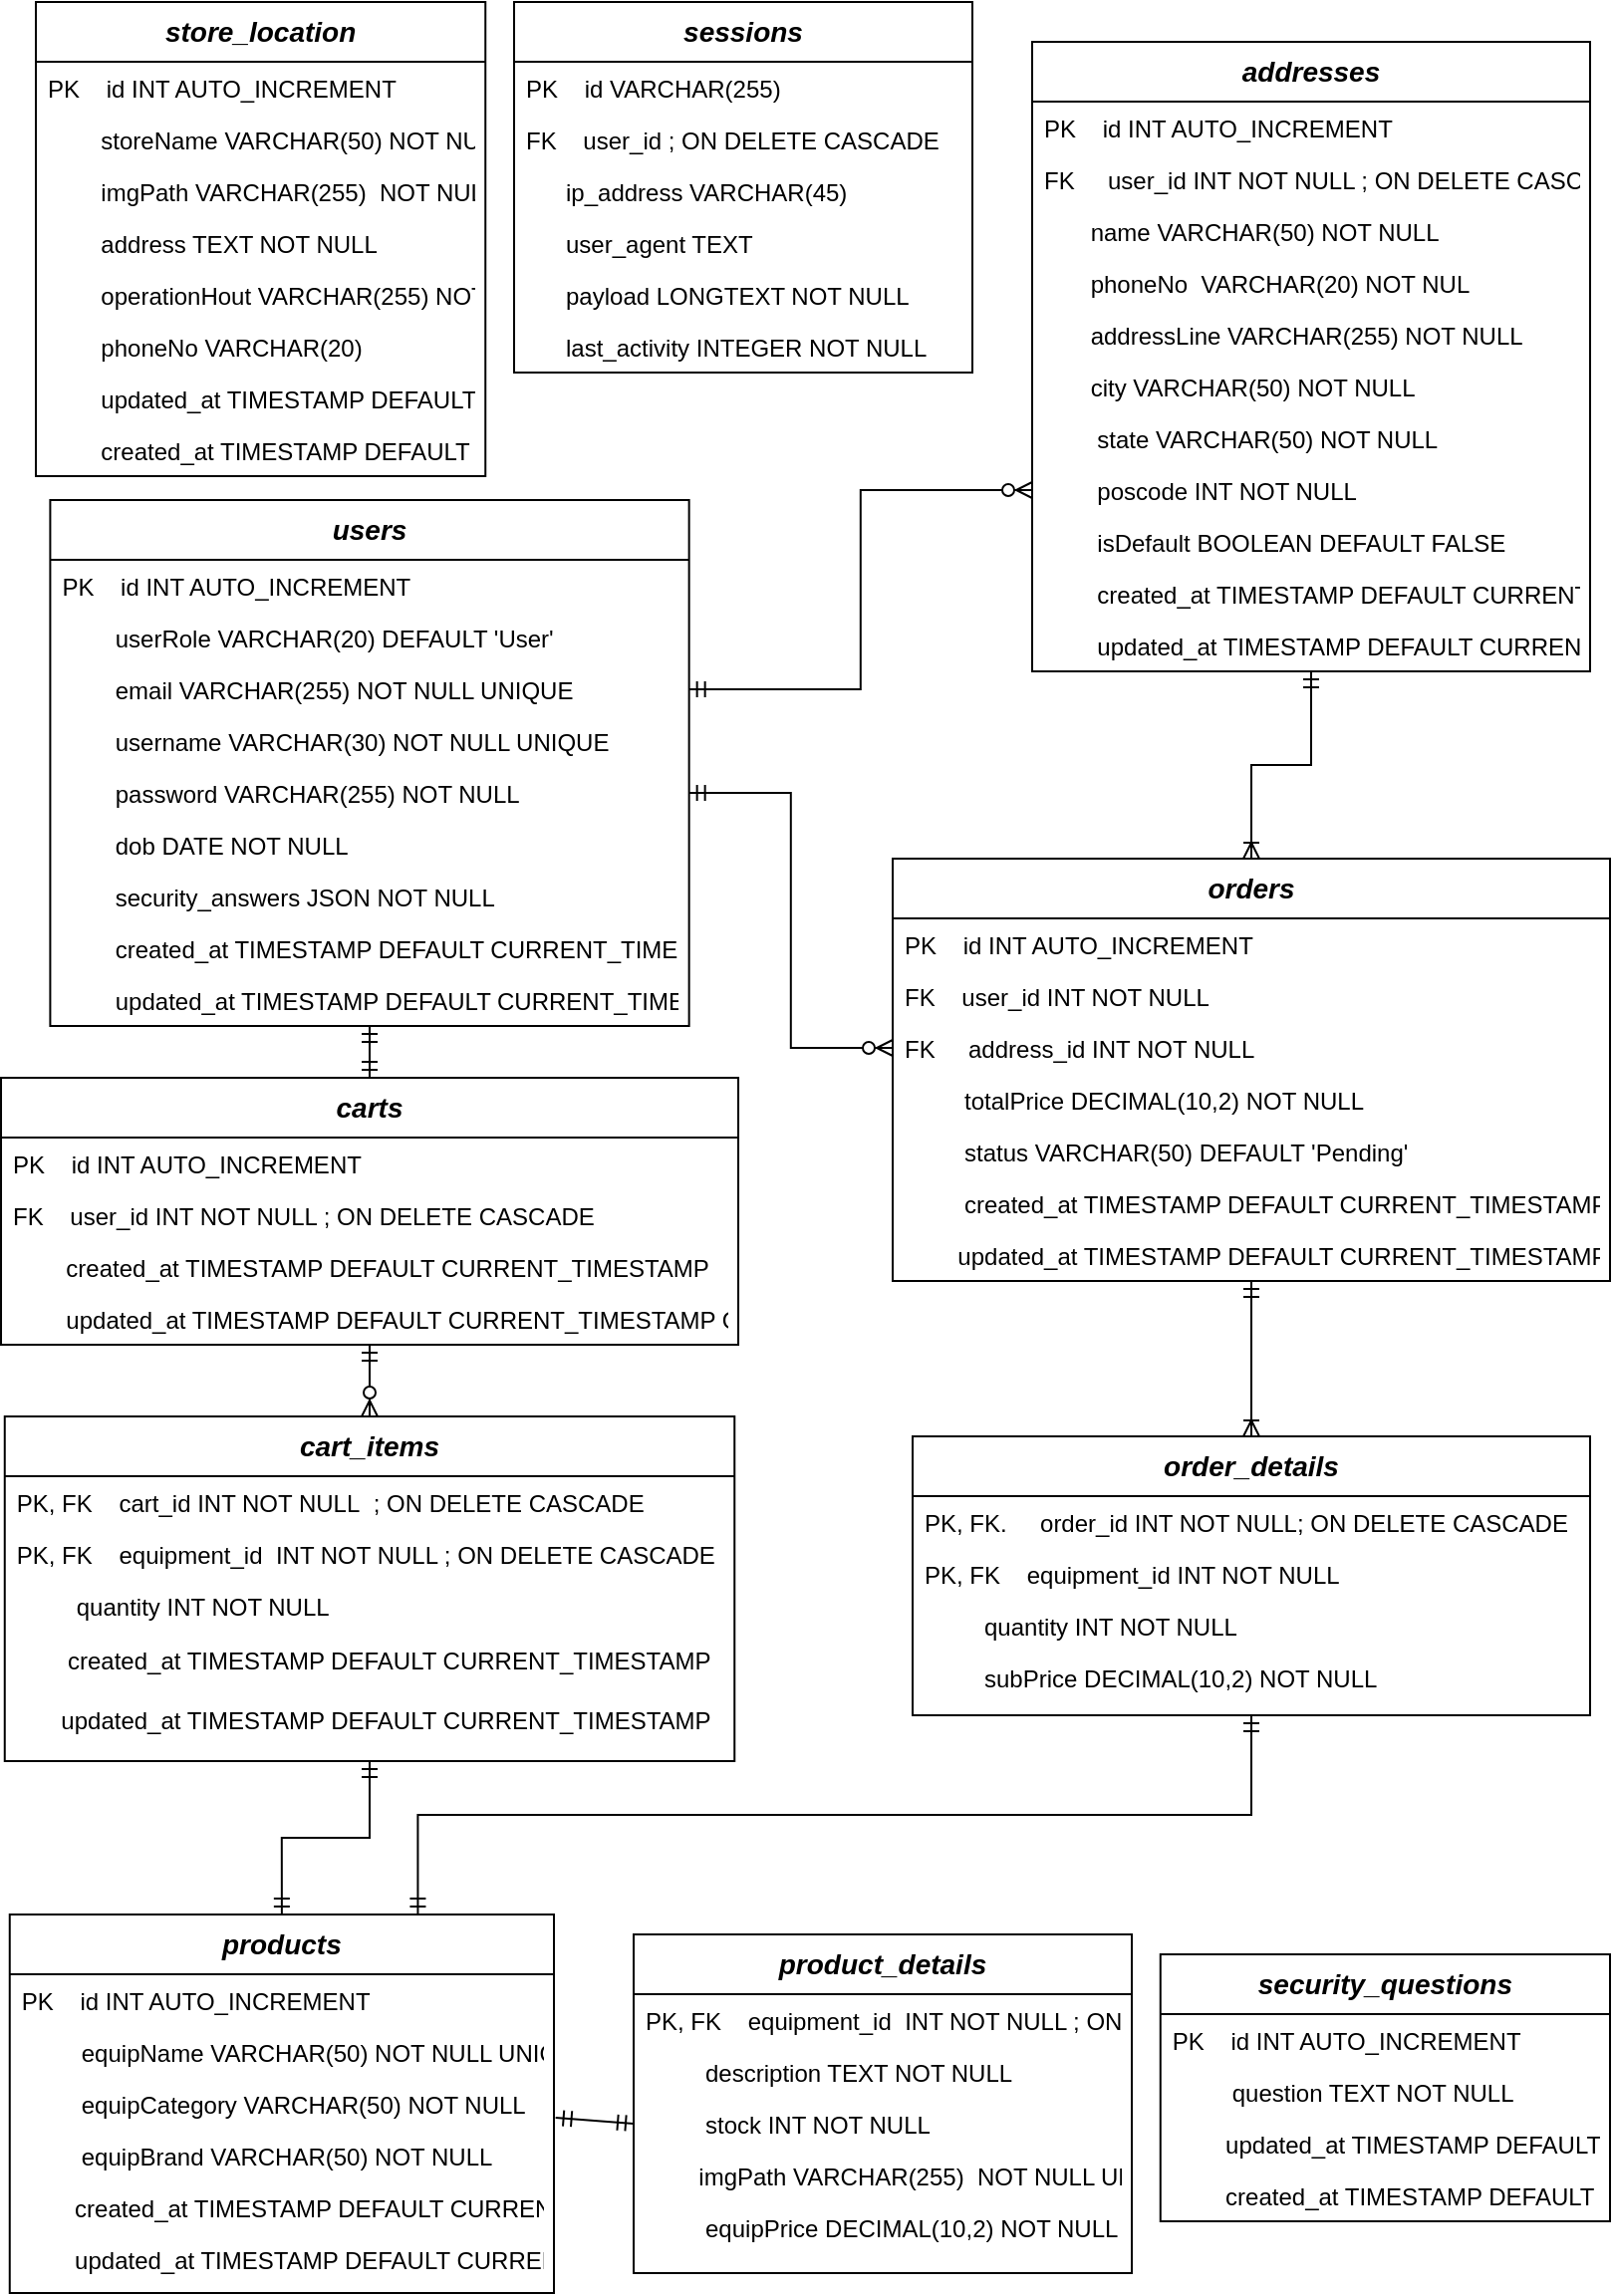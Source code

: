 <mxfile version="26.1.1">
  <diagram id="C5RBs43oDa-KdzZeNtuy" name="Page-1">
    <mxGraphModel dx="2500" dy="1346" grid="1" gridSize="10" guides="1" tooltips="1" connect="1" arrows="1" fold="1" page="1" pageScale="1" pageWidth="827" pageHeight="1169" math="0" shadow="0">
      <root>
        <mxCell id="WIyWlLk6GJQsqaUBKTNV-0" />
        <mxCell id="WIyWlLk6GJQsqaUBKTNV-1" parent="WIyWlLk6GJQsqaUBKTNV-0" />
        <mxCell id="zkfFHV4jXpPFQw0GAbJ--0" value="users" style="swimlane;fontStyle=3;align=center;verticalAlign=top;childLayout=stackLayout;horizontal=1;startSize=30;horizontalStack=0;resizeParent=1;resizeLast=0;collapsible=1;marginBottom=0;rounded=0;shadow=0;strokeWidth=1;fontSize=14;" parent="WIyWlLk6GJQsqaUBKTNV-1" vertex="1">
          <mxGeometry x="37.2" y="260" width="320.62" height="264" as="geometry">
            <mxRectangle x="280" y="70" width="160" height="26" as="alternateBounds" />
          </mxGeometry>
        </mxCell>
        <mxCell id="zkfFHV4jXpPFQw0GAbJ--1" value="PK    id INT AUTO_INCREMENT                                    " style="text;align=left;verticalAlign=top;spacingLeft=4;spacingRight=4;overflow=hidden;rotatable=0;points=[[0,0.5],[1,0.5]];portConstraint=eastwest;fontStyle=0" parent="zkfFHV4jXpPFQw0GAbJ--0" vertex="1">
          <mxGeometry y="30" width="320.62" height="26" as="geometry" />
        </mxCell>
        <mxCell id="zkfFHV4jXpPFQw0GAbJ--2" value="        userRole VARCHAR(20) DEFAULT &#39;User&#39;" style="text;align=left;verticalAlign=top;spacingLeft=4;spacingRight=4;overflow=hidden;rotatable=0;points=[[0,0.5],[1,0.5]];portConstraint=eastwest;rounded=0;shadow=0;html=0;" parent="zkfFHV4jXpPFQw0GAbJ--0" vertex="1">
          <mxGeometry y="56" width="320.62" height="26" as="geometry" />
        </mxCell>
        <mxCell id="zkfFHV4jXpPFQw0GAbJ--3" value="        email VARCHAR(255) NOT NULL UNIQUE" style="text;align=left;verticalAlign=top;spacingLeft=4;spacingRight=4;overflow=hidden;rotatable=0;points=[[0,0.5],[1,0.5]];portConstraint=eastwest;rounded=0;shadow=0;html=0;" parent="zkfFHV4jXpPFQw0GAbJ--0" vertex="1">
          <mxGeometry y="82" width="320.62" height="26" as="geometry" />
        </mxCell>
        <mxCell id="vIlQbsWNrEaFlfX57uqv-2" value="        username VARCHAR(30) NOT NULL UNIQUE" style="text;align=left;verticalAlign=top;spacingLeft=4;spacingRight=4;overflow=hidden;rotatable=0;points=[[0,0.5],[1,0.5]];portConstraint=eastwest;rounded=0;shadow=0;html=0;" parent="zkfFHV4jXpPFQw0GAbJ--0" vertex="1">
          <mxGeometry y="108" width="320.62" height="26" as="geometry" />
        </mxCell>
        <mxCell id="vIlQbsWNrEaFlfX57uqv-3" value="        password VARCHAR(255) NOT NULL" style="text;align=left;verticalAlign=top;spacingLeft=4;spacingRight=4;overflow=hidden;rotatable=0;points=[[0,0.5],[1,0.5]];portConstraint=eastwest;rounded=0;shadow=0;html=0;" parent="zkfFHV4jXpPFQw0GAbJ--0" vertex="1">
          <mxGeometry y="134" width="320.62" height="26" as="geometry" />
        </mxCell>
        <mxCell id="2R_kfnDI0pju4CApZzjW-9" value="        dob DATE NOT NULL" style="text;align=left;verticalAlign=top;spacingLeft=4;spacingRight=4;overflow=hidden;rotatable=0;points=[[0,0.5],[1,0.5]];portConstraint=eastwest;rounded=0;shadow=0;html=0;" parent="zkfFHV4jXpPFQw0GAbJ--0" vertex="1">
          <mxGeometry y="160" width="320.62" height="26" as="geometry" />
        </mxCell>
        <mxCell id="vIlQbsWNrEaFlfX57uqv-18" value="        security_answers JSON NOT NULL" style="text;align=left;verticalAlign=top;spacingLeft=4;spacingRight=4;overflow=hidden;rotatable=0;points=[[0,0.5],[1,0.5]];portConstraint=eastwest;rounded=0;shadow=0;html=0;" parent="zkfFHV4jXpPFQw0GAbJ--0" vertex="1">
          <mxGeometry y="186" width="320.62" height="26" as="geometry" />
        </mxCell>
        <mxCell id="vIlQbsWNrEaFlfX57uqv-4" value="        created_at TIMESTAMP DEFAULT CURRENT_TIMESTAMP" style="text;align=left;verticalAlign=top;spacingLeft=4;spacingRight=4;overflow=hidden;rotatable=0;points=[[0,0.5],[1,0.5]];portConstraint=eastwest;rounded=0;shadow=0;html=0;" parent="zkfFHV4jXpPFQw0GAbJ--0" vertex="1">
          <mxGeometry y="212" width="320.62" height="26" as="geometry" />
        </mxCell>
        <mxCell id="2R_kfnDI0pju4CApZzjW-0" value="        updated_at TIMESTAMP DEFAULT CURRENT_TIMESTAMP ON UPDATE CURRENT_TIMESTAMP" style="text;align=left;verticalAlign=top;spacingLeft=4;spacingRight=4;overflow=hidden;rotatable=0;points=[[0,0.5],[1,0.5]];portConstraint=eastwest;rounded=0;shadow=0;html=0;" parent="zkfFHV4jXpPFQw0GAbJ--0" vertex="1">
          <mxGeometry y="238" width="320.62" height="26" as="geometry" />
        </mxCell>
        <mxCell id="vIlQbsWNrEaFlfX57uqv-35" value="security_questions" style="swimlane;fontStyle=3;align=center;verticalAlign=top;childLayout=stackLayout;horizontal=1;startSize=30;horizontalStack=0;resizeParent=1;resizeLast=0;collapsible=1;marginBottom=0;rounded=0;shadow=0;strokeWidth=1;fontSize=14;" parent="WIyWlLk6GJQsqaUBKTNV-1" vertex="1">
          <mxGeometry x="594.38" y="990" width="225.62" height="134" as="geometry">
            <mxRectangle x="280" y="70" width="160" height="26" as="alternateBounds" />
          </mxGeometry>
        </mxCell>
        <mxCell id="vIlQbsWNrEaFlfX57uqv-36" value="PK    id INT AUTO_INCREMENT                                    " style="text;align=left;verticalAlign=top;spacingLeft=4;spacingRight=4;overflow=hidden;rotatable=0;points=[[0,0.5],[1,0.5]];portConstraint=eastwest;fontStyle=0" parent="vIlQbsWNrEaFlfX57uqv-35" vertex="1">
          <mxGeometry y="30" width="225.62" height="26" as="geometry" />
        </mxCell>
        <mxCell id="vIlQbsWNrEaFlfX57uqv-37" value="         question TEXT NOT NULL" style="text;align=left;verticalAlign=top;spacingLeft=4;spacingRight=4;overflow=hidden;rotatable=0;points=[[0,0.5],[1,0.5]];portConstraint=eastwest;rounded=0;shadow=0;html=0;" parent="vIlQbsWNrEaFlfX57uqv-35" vertex="1">
          <mxGeometry y="56" width="225.62" height="26" as="geometry" />
        </mxCell>
        <mxCell id="aq8PG0ikmP-jJZkd9O1r-2" value="        updated_at TIMESTAMP DEFAULT CURRENT_TIMESTAMP ON UPDATE CURRENT_TIMESTAMP" style="text;align=left;verticalAlign=top;spacingLeft=4;spacingRight=4;overflow=hidden;rotatable=0;points=[[0,0.5],[1,0.5]];portConstraint=eastwest;rounded=0;shadow=0;html=0;" parent="vIlQbsWNrEaFlfX57uqv-35" vertex="1">
          <mxGeometry y="82" width="225.62" height="26" as="geometry" />
        </mxCell>
        <mxCell id="aq8PG0ikmP-jJZkd9O1r-3" value="        created_at TIMESTAMP DEFAULT CURRENT_TIMESTAMP" style="text;align=left;verticalAlign=top;spacingLeft=4;spacingRight=4;overflow=hidden;rotatable=0;points=[[0,0.5],[1,0.5]];portConstraint=eastwest;rounded=0;shadow=0;html=0;" parent="vIlQbsWNrEaFlfX57uqv-35" vertex="1">
          <mxGeometry y="108" width="225.62" height="26" as="geometry" />
        </mxCell>
        <mxCell id="vIlQbsWNrEaFlfX57uqv-45" value="addresses" style="swimlane;fontStyle=3;align=center;verticalAlign=top;childLayout=stackLayout;horizontal=1;startSize=30;horizontalStack=0;resizeParent=1;resizeLast=0;collapsible=1;marginBottom=0;rounded=0;shadow=0;strokeWidth=1;fontSize=14;" parent="WIyWlLk6GJQsqaUBKTNV-1" vertex="1">
          <mxGeometry x="530" y="30" width="280" height="316" as="geometry">
            <mxRectangle x="40" y="300" width="160" height="26" as="alternateBounds" />
          </mxGeometry>
        </mxCell>
        <mxCell id="vIlQbsWNrEaFlfX57uqv-46" value="PK    id INT AUTO_INCREMENT                                    " style="text;align=left;verticalAlign=top;spacingLeft=4;spacingRight=4;overflow=hidden;rotatable=0;points=[[0,0.5],[1,0.5]];portConstraint=eastwest;fontStyle=0" parent="vIlQbsWNrEaFlfX57uqv-45" vertex="1">
          <mxGeometry y="30" width="280" height="26" as="geometry" />
        </mxCell>
        <mxCell id="vIlQbsWNrEaFlfX57uqv-47" value="FK     user_id INT NOT NULL ; ON DELETE CASCADE" style="text;align=left;verticalAlign=top;spacingLeft=4;spacingRight=4;overflow=hidden;rotatable=0;points=[[0,0.5],[1,0.5]];portConstraint=eastwest;rounded=0;shadow=0;html=0;" parent="vIlQbsWNrEaFlfX57uqv-45" vertex="1">
          <mxGeometry y="56" width="280" height="26" as="geometry" />
        </mxCell>
        <mxCell id="2R_kfnDI0pju4CApZzjW-7" value="       name VARCHAR(50) NOT NULL" style="text;align=left;verticalAlign=top;spacingLeft=4;spacingRight=4;overflow=hidden;rotatable=0;points=[[0,0.5],[1,0.5]];portConstraint=eastwest;rounded=0;shadow=0;html=0;" parent="vIlQbsWNrEaFlfX57uqv-45" vertex="1">
          <mxGeometry y="82" width="280" height="26" as="geometry" />
        </mxCell>
        <mxCell id="2R_kfnDI0pju4CApZzjW-8" value="       phoneNo  VARCHAR(20) NOT NUL" style="text;align=left;verticalAlign=top;spacingLeft=4;spacingRight=4;overflow=hidden;rotatable=0;points=[[0,0.5],[1,0.5]];portConstraint=eastwest;rounded=0;shadow=0;html=0;" parent="vIlQbsWNrEaFlfX57uqv-45" vertex="1">
          <mxGeometry y="108" width="280" height="26" as="geometry" />
        </mxCell>
        <mxCell id="vIlQbsWNrEaFlfX57uqv-48" value="       addressLine VARCHAR(255) NOT NULL" style="text;align=left;verticalAlign=top;spacingLeft=4;spacingRight=4;overflow=hidden;rotatable=0;points=[[0,0.5],[1,0.5]];portConstraint=eastwest;rounded=0;shadow=0;html=0;" parent="vIlQbsWNrEaFlfX57uqv-45" vertex="1">
          <mxGeometry y="134" width="280" height="26" as="geometry" />
        </mxCell>
        <mxCell id="vIlQbsWNrEaFlfX57uqv-55" value="       city VARCHAR(50) NOT NULL" style="text;align=left;verticalAlign=top;spacingLeft=4;spacingRight=4;overflow=hidden;rotatable=0;points=[[0,0.5],[1,0.5]];portConstraint=eastwest;rounded=0;shadow=0;html=0;" parent="vIlQbsWNrEaFlfX57uqv-45" vertex="1">
          <mxGeometry y="160" width="280" height="26" as="geometry" />
        </mxCell>
        <mxCell id="vIlQbsWNrEaFlfX57uqv-56" value="        state VARCHAR(50) NOT NULL" style="text;align=left;verticalAlign=top;spacingLeft=4;spacingRight=4;overflow=hidden;rotatable=0;points=[[0,0.5],[1,0.5]];portConstraint=eastwest;rounded=0;shadow=0;html=0;" parent="vIlQbsWNrEaFlfX57uqv-45" vertex="1">
          <mxGeometry y="186" width="280" height="26" as="geometry" />
        </mxCell>
        <mxCell id="vIlQbsWNrEaFlfX57uqv-57" value="        poscode INT NOT NULL" style="text;align=left;verticalAlign=top;spacingLeft=4;spacingRight=4;overflow=hidden;rotatable=0;points=[[0,0.5],[1,0.5]];portConstraint=eastwest;rounded=0;shadow=0;html=0;" parent="vIlQbsWNrEaFlfX57uqv-45" vertex="1">
          <mxGeometry y="212" width="280" height="26" as="geometry" />
        </mxCell>
        <mxCell id="vIlQbsWNrEaFlfX57uqv-49" value="        isDefault BOOLEAN DEFAULT FALSE" style="text;align=left;verticalAlign=top;spacingLeft=4;spacingRight=4;overflow=hidden;rotatable=0;points=[[0,0.5],[1,0.5]];portConstraint=eastwest;rounded=0;shadow=0;html=0;" parent="vIlQbsWNrEaFlfX57uqv-45" vertex="1">
          <mxGeometry y="238" width="280" height="26" as="geometry" />
        </mxCell>
        <mxCell id="vIlQbsWNrEaFlfX57uqv-53" value="        created_at TIMESTAMP DEFAULT CURRENT_TIMESTAMP" style="text;align=left;verticalAlign=top;spacingLeft=4;spacingRight=4;overflow=hidden;rotatable=0;points=[[0,0.5],[1,0.5]];portConstraint=eastwest;rounded=0;shadow=0;html=0;" parent="vIlQbsWNrEaFlfX57uqv-45" vertex="1">
          <mxGeometry y="264" width="280" height="26" as="geometry" />
        </mxCell>
        <mxCell id="2R_kfnDI0pju4CApZzjW-6" value="        updated_at TIMESTAMP DEFAULT CURRENT_TIMESTAMP ON UPDATE CURRENT_TIMESTAMP" style="text;align=left;verticalAlign=top;spacingLeft=4;spacingRight=4;overflow=hidden;rotatable=0;points=[[0,0.5],[1,0.5]];portConstraint=eastwest;rounded=0;shadow=0;html=0;" parent="vIlQbsWNrEaFlfX57uqv-45" vertex="1">
          <mxGeometry y="290" width="280" height="26" as="geometry" />
        </mxCell>
        <mxCell id="vIlQbsWNrEaFlfX57uqv-60" value="products" style="swimlane;fontStyle=3;align=center;verticalAlign=top;childLayout=stackLayout;horizontal=1;startSize=30;horizontalStack=0;resizeParent=1;resizeLast=0;collapsible=1;marginBottom=0;rounded=0;shadow=0;strokeWidth=1;fontSize=14;movable=1;resizable=1;rotatable=1;deletable=1;editable=1;locked=0;connectable=1;" parent="WIyWlLk6GJQsqaUBKTNV-1" vertex="1">
          <mxGeometry x="16.88" y="970" width="273.12" height="190" as="geometry">
            <mxRectangle x="280" y="70" width="160" height="26" as="alternateBounds" />
          </mxGeometry>
        </mxCell>
        <mxCell id="vIlQbsWNrEaFlfX57uqv-61" value="PK    id INT AUTO_INCREMENT                                    " style="text;align=left;verticalAlign=top;spacingLeft=4;spacingRight=4;overflow=hidden;rotatable=0;points=[[0,0.5],[1,0.5]];portConstraint=eastwest;fontStyle=0" parent="vIlQbsWNrEaFlfX57uqv-60" vertex="1">
          <mxGeometry y="30" width="273.12" height="26" as="geometry" />
        </mxCell>
        <mxCell id="vIlQbsWNrEaFlfX57uqv-62" value="         equipName VARCHAR(50) NOT NULL UNIQUE" style="text;align=left;verticalAlign=top;spacingLeft=4;spacingRight=4;overflow=hidden;rotatable=0;points=[[0,0.5],[1,0.5]];portConstraint=eastwest;rounded=0;shadow=0;html=0;" parent="vIlQbsWNrEaFlfX57uqv-60" vertex="1">
          <mxGeometry y="56" width="273.12" height="26" as="geometry" />
        </mxCell>
        <mxCell id="vIlQbsWNrEaFlfX57uqv-63" value="         equipCategory VARCHAR(50) NOT NULL" style="text;align=left;verticalAlign=top;spacingLeft=4;spacingRight=4;overflow=hidden;rotatable=0;points=[[0,0.5],[1,0.5]];portConstraint=eastwest;rounded=0;shadow=0;html=0;" parent="vIlQbsWNrEaFlfX57uqv-60" vertex="1">
          <mxGeometry y="82" width="273.12" height="26" as="geometry" />
        </mxCell>
        <mxCell id="vIlQbsWNrEaFlfX57uqv-64" value="         equipBrand VARCHAR(50) NOT NULL" style="text;align=left;verticalAlign=top;spacingLeft=4;spacingRight=4;overflow=hidden;rotatable=0;points=[[0,0.5],[1,0.5]];portConstraint=eastwest;rounded=0;shadow=0;html=0;" parent="vIlQbsWNrEaFlfX57uqv-60" vertex="1">
          <mxGeometry y="108" width="273.12" height="26" as="geometry" />
        </mxCell>
        <mxCell id="vIlQbsWNrEaFlfX57uqv-67" value="        created_at TIMESTAMP DEFAULT CURRENT_TIMESTAMP" style="text;align=left;verticalAlign=top;spacingLeft=4;spacingRight=4;overflow=hidden;rotatable=0;points=[[0,0.5],[1,0.5]];portConstraint=eastwest;rounded=0;shadow=0;html=0;" parent="vIlQbsWNrEaFlfX57uqv-60" vertex="1">
          <mxGeometry y="134" width="273.12" height="26" as="geometry" />
        </mxCell>
        <mxCell id="2R_kfnDI0pju4CApZzjW-4" value="        updated_at TIMESTAMP DEFAULT CURRENT_TIMESTAMP ON UPDATE CURRENT_TIMESTAMP" style="text;align=left;verticalAlign=top;spacingLeft=4;spacingRight=4;overflow=hidden;rotatable=0;points=[[0,0.5],[1,0.5]];portConstraint=eastwest;rounded=0;shadow=0;html=0;" parent="vIlQbsWNrEaFlfX57uqv-60" vertex="1">
          <mxGeometry y="160" width="273.12" height="26" as="geometry" />
        </mxCell>
        <mxCell id="vIlQbsWNrEaFlfX57uqv-69" value="product_details" style="swimlane;fontStyle=3;align=center;verticalAlign=top;childLayout=stackLayout;horizontal=1;startSize=30;horizontalStack=0;resizeParent=1;resizeLast=0;collapsible=1;marginBottom=0;rounded=0;shadow=0;strokeWidth=1;fontSize=14;" parent="WIyWlLk6GJQsqaUBKTNV-1" vertex="1">
          <mxGeometry x="330" y="980" width="250" height="170" as="geometry">
            <mxRectangle x="280" y="70" width="160" height="26" as="alternateBounds" />
          </mxGeometry>
        </mxCell>
        <mxCell id="vIlQbsWNrEaFlfX57uqv-70" value="PK, FK    equipment_id  INT NOT NULL ; ON DELETE CASCADE                                   " style="text;align=left;verticalAlign=top;spacingLeft=4;spacingRight=4;overflow=hidden;rotatable=0;points=[[0,0.5],[1,0.5]];portConstraint=eastwest;fontStyle=0" parent="vIlQbsWNrEaFlfX57uqv-69" vertex="1">
          <mxGeometry y="30" width="250" height="26" as="geometry" />
        </mxCell>
        <mxCell id="vIlQbsWNrEaFlfX57uqv-71" value="         description TEXT NOT NULL" style="text;align=left;verticalAlign=top;spacingLeft=4;spacingRight=4;overflow=hidden;rotatable=0;points=[[0,0.5],[1,0.5]];portConstraint=eastwest;rounded=0;shadow=0;html=0;" parent="vIlQbsWNrEaFlfX57uqv-69" vertex="1">
          <mxGeometry y="56" width="250" height="26" as="geometry" />
        </mxCell>
        <mxCell id="vIlQbsWNrEaFlfX57uqv-72" value="         stock INT NOT NULL " style="text;align=left;verticalAlign=top;spacingLeft=4;spacingRight=4;overflow=hidden;rotatable=0;points=[[0,0.5],[1,0.5]];portConstraint=eastwest;rounded=0;shadow=0;html=0;" parent="vIlQbsWNrEaFlfX57uqv-69" vertex="1">
          <mxGeometry y="82" width="250" height="26" as="geometry" />
        </mxCell>
        <mxCell id="vIlQbsWNrEaFlfX57uqv-74" value="        imgPath VARCHAR(255)  NOT NULL UNIQUE" style="text;align=left;verticalAlign=top;spacingLeft=4;spacingRight=4;overflow=hidden;rotatable=0;points=[[0,0.5],[1,0.5]];portConstraint=eastwest;rounded=0;shadow=0;html=0;" parent="vIlQbsWNrEaFlfX57uqv-69" vertex="1">
          <mxGeometry y="108" width="250" height="26" as="geometry" />
        </mxCell>
        <mxCell id="vIlQbsWNrEaFlfX57uqv-76" value="         equipPrice DECIMAL(10,2) NOT NULL" style="text;align=left;verticalAlign=top;spacingLeft=4;spacingRight=4;overflow=hidden;rotatable=0;points=[[0,0.5],[1,0.5]];portConstraint=eastwest;rounded=0;shadow=0;html=0;" parent="vIlQbsWNrEaFlfX57uqv-69" vertex="1">
          <mxGeometry y="134" width="250" height="26" as="geometry" />
        </mxCell>
        <mxCell id="vIlQbsWNrEaFlfX57uqv-79" value="carts" style="swimlane;fontStyle=3;align=center;verticalAlign=top;childLayout=stackLayout;horizontal=1;startSize=30;horizontalStack=0;resizeParent=1;resizeLast=0;collapsible=1;marginBottom=0;rounded=0;shadow=0;strokeWidth=1;fontSize=14;" parent="WIyWlLk6GJQsqaUBKTNV-1" vertex="1">
          <mxGeometry x="12.51" y="550" width="370" height="134" as="geometry">
            <mxRectangle x="280" y="70" width="160" height="26" as="alternateBounds" />
          </mxGeometry>
        </mxCell>
        <mxCell id="vIlQbsWNrEaFlfX57uqv-80" value="PK    id INT AUTO_INCREMENT                                    " style="text;align=left;verticalAlign=top;spacingLeft=4;spacingRight=4;overflow=hidden;rotatable=0;points=[[0,0.5],[1,0.5]];portConstraint=eastwest;fontStyle=0" parent="vIlQbsWNrEaFlfX57uqv-79" vertex="1">
          <mxGeometry y="30" width="370" height="26" as="geometry" />
        </mxCell>
        <mxCell id="vIlQbsWNrEaFlfX57uqv-81" value="FK    user_id INT NOT NULL ; ON DELETE CASCADE" style="text;align=left;verticalAlign=top;spacingLeft=4;spacingRight=4;overflow=hidden;rotatable=0;points=[[0,0.5],[1,0.5]];portConstraint=eastwest;rounded=0;shadow=0;html=0;" parent="vIlQbsWNrEaFlfX57uqv-79" vertex="1">
          <mxGeometry y="56" width="370" height="26" as="geometry" />
        </mxCell>
        <mxCell id="aq8PG0ikmP-jJZkd9O1r-0" value="        created_at TIMESTAMP DEFAULT CURRENT_TIMESTAMP" style="text;align=left;verticalAlign=top;spacingLeft=4;spacingRight=4;overflow=hidden;rotatable=0;points=[[0,0.5],[1,0.5]];portConstraint=eastwest;rounded=0;shadow=0;html=0;" parent="vIlQbsWNrEaFlfX57uqv-79" vertex="1">
          <mxGeometry y="82" width="370" height="26" as="geometry" />
        </mxCell>
        <mxCell id="aq8PG0ikmP-jJZkd9O1r-1" value="        updated_at TIMESTAMP DEFAULT CURRENT_TIMESTAMP ON UPDATE CURRENT_TIMESTAMP" style="text;align=left;verticalAlign=top;spacingLeft=4;spacingRight=4;overflow=hidden;rotatable=0;points=[[0,0.5],[1,0.5]];portConstraint=eastwest;rounded=0;shadow=0;html=0;" parent="vIlQbsWNrEaFlfX57uqv-79" vertex="1">
          <mxGeometry y="108" width="370" height="26" as="geometry" />
        </mxCell>
        <mxCell id="vIlQbsWNrEaFlfX57uqv-87" value="cart_items" style="swimlane;fontStyle=3;align=center;verticalAlign=top;childLayout=stackLayout;horizontal=1;startSize=30;horizontalStack=0;resizeParent=1;resizeLast=0;collapsible=1;marginBottom=0;rounded=0;shadow=0;strokeWidth=1;fontSize=14;" parent="WIyWlLk6GJQsqaUBKTNV-1" vertex="1">
          <mxGeometry x="14.38" y="720" width="366.25" height="173" as="geometry">
            <mxRectangle x="280" y="70" width="160" height="26" as="alternateBounds" />
          </mxGeometry>
        </mxCell>
        <mxCell id="vIlQbsWNrEaFlfX57uqv-88" value="PK, FK    cart_id INT NOT NULL  ; ON DELETE CASCADE                                   " style="text;align=left;verticalAlign=top;spacingLeft=4;spacingRight=4;overflow=hidden;rotatable=0;points=[[0,0.5],[1,0.5]];portConstraint=eastwest;fontStyle=0" parent="vIlQbsWNrEaFlfX57uqv-87" vertex="1">
          <mxGeometry y="30" width="366.25" height="26" as="geometry" />
        </mxCell>
        <mxCell id="vIlQbsWNrEaFlfX57uqv-89" value="PK, FK    equipment_id  INT NOT NULL ; ON DELETE CASCADE" style="text;align=left;verticalAlign=top;spacingLeft=4;spacingRight=4;overflow=hidden;rotatable=0;points=[[0,0.5],[1,0.5]];portConstraint=eastwest;rounded=0;shadow=0;html=0;" parent="vIlQbsWNrEaFlfX57uqv-87" vertex="1">
          <mxGeometry y="56" width="366.25" height="26" as="geometry" />
        </mxCell>
        <mxCell id="vIlQbsWNrEaFlfX57uqv-90" value="         quantity INT NOT NULL" style="text;align=left;verticalAlign=top;spacingLeft=4;spacingRight=4;overflow=hidden;rotatable=0;points=[[0,0.5],[1,0.5]];portConstraint=eastwest;rounded=0;shadow=0;html=0;" parent="vIlQbsWNrEaFlfX57uqv-87" vertex="1">
          <mxGeometry y="82" width="366.25" height="26" as="geometry" />
        </mxCell>
        <mxCell id="vIlQbsWNrEaFlfX57uqv-94" value="&lt;span style=&quot;&quot;&gt;&amp;nbsp; &amp;nbsp; &amp;nbsp; &amp;nbsp; &amp;nbsp;created_at TIMESTAMP DEFAULT CURRENT_TIMESTAMP&lt;/span&gt;" style="text;html=1;align=left;verticalAlign=middle;resizable=0;points=[];autosize=1;strokeColor=none;fillColor=none;" parent="vIlQbsWNrEaFlfX57uqv-87" vertex="1">
          <mxGeometry y="108" width="366.25" height="30" as="geometry" />
        </mxCell>
        <mxCell id="aq8PG0ikmP-jJZkd9O1r-15" value="&lt;span style=&quot;white-space: pre;&quot;&gt;&#x9;&lt;/span&gt;updated_at TIMESTAMP DEFAULT CURRENT_TIMESTAMP" style="text;html=1;align=left;verticalAlign=middle;resizable=0;points=[];autosize=1;strokeColor=none;fillColor=none;" parent="vIlQbsWNrEaFlfX57uqv-87" vertex="1">
          <mxGeometry y="138" width="366.25" height="30" as="geometry" />
        </mxCell>
        <mxCell id="vIlQbsWNrEaFlfX57uqv-95" value="orders" style="swimlane;fontStyle=3;align=center;verticalAlign=top;childLayout=stackLayout;horizontal=1;startSize=30;horizontalStack=0;resizeParent=1;resizeLast=0;collapsible=1;marginBottom=0;rounded=0;shadow=0;strokeWidth=1;fontSize=14;" parent="WIyWlLk6GJQsqaUBKTNV-1" vertex="1">
          <mxGeometry x="460" y="440" width="360" height="212" as="geometry">
            <mxRectangle x="280" y="70" width="160" height="26" as="alternateBounds" />
          </mxGeometry>
        </mxCell>
        <mxCell id="vIlQbsWNrEaFlfX57uqv-96" value="PK    id INT AUTO_INCREMENT                                    " style="text;align=left;verticalAlign=top;spacingLeft=4;spacingRight=4;overflow=hidden;rotatable=0;points=[[0,0.5],[1,0.5]];portConstraint=eastwest;fontStyle=0" parent="vIlQbsWNrEaFlfX57uqv-95" vertex="1">
          <mxGeometry y="30" width="360" height="26" as="geometry" />
        </mxCell>
        <mxCell id="vIlQbsWNrEaFlfX57uqv-97" value="FK    user_id INT NOT NULL " style="text;align=left;verticalAlign=top;spacingLeft=4;spacingRight=4;overflow=hidden;rotatable=0;points=[[0,0.5],[1,0.5]];portConstraint=eastwest;rounded=0;shadow=0;html=0;" parent="vIlQbsWNrEaFlfX57uqv-95" vertex="1">
          <mxGeometry y="56" width="360" height="26" as="geometry" />
        </mxCell>
        <mxCell id="vIlQbsWNrEaFlfX57uqv-98" value="FK     address_id INT NOT NULL" style="text;align=left;verticalAlign=top;spacingLeft=4;spacingRight=4;overflow=hidden;rotatable=0;points=[[0,0.5],[1,0.5]];portConstraint=eastwest;rounded=0;shadow=0;html=0;" parent="vIlQbsWNrEaFlfX57uqv-95" vertex="1">
          <mxGeometry y="82" width="360" height="26" as="geometry" />
        </mxCell>
        <mxCell id="vIlQbsWNrEaFlfX57uqv-100" value="         totalPrice DECIMAL(10,2) NOT NULL" style="text;align=left;verticalAlign=top;spacingLeft=4;spacingRight=4;overflow=hidden;rotatable=0;points=[[0,0.5],[1,0.5]];portConstraint=eastwest;rounded=0;shadow=0;html=0;" parent="vIlQbsWNrEaFlfX57uqv-95" vertex="1">
          <mxGeometry y="108" width="360" height="26" as="geometry" />
        </mxCell>
        <mxCell id="vIlQbsWNrEaFlfX57uqv-101" value="         status VARCHAR(50) DEFAULT &#39;Pending&#39;" style="text;align=left;verticalAlign=top;spacingLeft=4;spacingRight=4;overflow=hidden;rotatable=0;points=[[0,0.5],[1,0.5]];portConstraint=eastwest;rounded=0;shadow=0;html=0;" parent="vIlQbsWNrEaFlfX57uqv-95" vertex="1">
          <mxGeometry y="134" width="360" height="26" as="geometry" />
        </mxCell>
        <mxCell id="vIlQbsWNrEaFlfX57uqv-102" value="         created_at TIMESTAMP DEFAULT CURRENT_TIMESTAMP" style="text;align=left;verticalAlign=top;spacingLeft=4;spacingRight=4;overflow=hidden;rotatable=0;points=[[0,0.5],[1,0.5]];portConstraint=eastwest;rounded=0;shadow=0;html=0;" parent="vIlQbsWNrEaFlfX57uqv-95" vertex="1">
          <mxGeometry y="160" width="360" height="26" as="geometry" />
        </mxCell>
        <mxCell id="2R_kfnDI0pju4CApZzjW-2" value="        updated_at TIMESTAMP DEFAULT CURRENT_TIMESTAMP ON UPDATE CURRENT_TIMESTAMP" style="text;align=left;verticalAlign=top;spacingLeft=4;spacingRight=4;overflow=hidden;rotatable=0;points=[[0,0.5],[1,0.5]];portConstraint=eastwest;rounded=0;shadow=0;html=0;" parent="vIlQbsWNrEaFlfX57uqv-95" vertex="1">
          <mxGeometry y="186" width="360" height="26" as="geometry" />
        </mxCell>
        <mxCell id="vIlQbsWNrEaFlfX57uqv-103" value="order_details" style="swimlane;fontStyle=3;align=center;verticalAlign=top;childLayout=stackLayout;horizontal=1;startSize=30;horizontalStack=0;resizeParent=1;resizeLast=0;collapsible=1;marginBottom=0;rounded=0;shadow=0;strokeWidth=1;fontSize=14;" parent="WIyWlLk6GJQsqaUBKTNV-1" vertex="1">
          <mxGeometry x="470" y="730" width="340" height="140" as="geometry">
            <mxRectangle x="280" y="70" width="160" height="26" as="alternateBounds" />
          </mxGeometry>
        </mxCell>
        <mxCell id="vIlQbsWNrEaFlfX57uqv-104" value="PK, FK.     order_id INT NOT NULL; ON DELETE CASCADE" style="text;align=left;verticalAlign=top;spacingLeft=4;spacingRight=4;overflow=hidden;rotatable=0;points=[[0,0.5],[1,0.5]];portConstraint=eastwest;fontStyle=0" parent="vIlQbsWNrEaFlfX57uqv-103" vertex="1">
          <mxGeometry y="30" width="340" height="26" as="geometry" />
        </mxCell>
        <mxCell id="vIlQbsWNrEaFlfX57uqv-105" value="PK, FK    equipment_id INT NOT NULL" style="text;align=left;verticalAlign=top;spacingLeft=4;spacingRight=4;overflow=hidden;rotatable=0;points=[[0,0.5],[1,0.5]];portConstraint=eastwest;rounded=0;shadow=0;html=0;" parent="vIlQbsWNrEaFlfX57uqv-103" vertex="1">
          <mxGeometry y="56" width="340" height="26" as="geometry" />
        </mxCell>
        <mxCell id="vIlQbsWNrEaFlfX57uqv-106" value="         quantity INT NOT NULL" style="text;align=left;verticalAlign=top;spacingLeft=4;spacingRight=4;overflow=hidden;rotatable=0;points=[[0,0.5],[1,0.5]];portConstraint=eastwest;rounded=0;shadow=0;html=0;" parent="vIlQbsWNrEaFlfX57uqv-103" vertex="1">
          <mxGeometry y="82" width="340" height="26" as="geometry" />
        </mxCell>
        <mxCell id="vIlQbsWNrEaFlfX57uqv-108" value="         subPrice DECIMAL(10,2) NOT NULL" style="text;align=left;verticalAlign=top;spacingLeft=4;spacingRight=4;overflow=hidden;rotatable=0;points=[[0,0.5],[1,0.5]];portConstraint=eastwest;rounded=0;shadow=0;html=0;" parent="vIlQbsWNrEaFlfX57uqv-103" vertex="1">
          <mxGeometry y="108" width="340" height="26" as="geometry" />
        </mxCell>
        <mxCell id="vIlQbsWNrEaFlfX57uqv-117" value="" style="edgeStyle=orthogonalEdgeStyle;fontSize=12;html=1;endArrow=ERzeroToMany;startArrow=ERmandOne;rounded=0;exitX=1;exitY=0.5;exitDx=0;exitDy=0;entryX=0;entryY=0.5;entryDx=0;entryDy=0;" parent="WIyWlLk6GJQsqaUBKTNV-1" source="zkfFHV4jXpPFQw0GAbJ--3" target="vIlQbsWNrEaFlfX57uqv-57" edge="1">
          <mxGeometry width="100" height="100" relative="1" as="geometry">
            <mxPoint x="680" y="460" as="sourcePoint" />
            <mxPoint x="780" y="360" as="targetPoint" />
          </mxGeometry>
        </mxCell>
        <mxCell id="vIlQbsWNrEaFlfX57uqv-118" value="" style="fontSize=12;html=1;endArrow=ERmandOne;startArrow=ERmandOne;rounded=0;exitX=0.5;exitY=1;exitDx=0;exitDy=0;entryX=0.5;entryY=0;entryDx=0;entryDy=0;" parent="WIyWlLk6GJQsqaUBKTNV-1" source="zkfFHV4jXpPFQw0GAbJ--0" target="vIlQbsWNrEaFlfX57uqv-79" edge="1">
          <mxGeometry width="100" height="100" relative="1" as="geometry">
            <mxPoint x="680" y="460" as="sourcePoint" />
            <mxPoint x="780" y="360" as="targetPoint" />
          </mxGeometry>
        </mxCell>
        <mxCell id="vIlQbsWNrEaFlfX57uqv-119" value="" style="fontSize=12;html=1;endArrow=ERmandOne;startArrow=ERmandOne;rounded=0;exitX=1.003;exitY=0.769;exitDx=0;exitDy=0;entryX=0;entryY=0.5;entryDx=0;entryDy=0;exitPerimeter=0;" parent="WIyWlLk6GJQsqaUBKTNV-1" source="vIlQbsWNrEaFlfX57uqv-63" target="vIlQbsWNrEaFlfX57uqv-72" edge="1">
          <mxGeometry width="100" height="100" relative="1" as="geometry">
            <mxPoint x="680" y="670" as="sourcePoint" />
            <mxPoint x="780" y="570" as="targetPoint" />
          </mxGeometry>
        </mxCell>
        <mxCell id="vIlQbsWNrEaFlfX57uqv-122" value="" style="edgeStyle=orthogonalEdgeStyle;fontSize=12;html=1;endArrow=ERzeroToMany;startArrow=ERmandOne;rounded=0;exitX=1;exitY=0.5;exitDx=0;exitDy=0;entryX=0;entryY=0.5;entryDx=0;entryDy=0;" parent="WIyWlLk6GJQsqaUBKTNV-1" source="vIlQbsWNrEaFlfX57uqv-3" target="vIlQbsWNrEaFlfX57uqv-98" edge="1">
          <mxGeometry width="100" height="100" relative="1" as="geometry">
            <mxPoint x="540" y="460" as="sourcePoint" />
            <mxPoint x="640" y="360" as="targetPoint" />
          </mxGeometry>
        </mxCell>
        <mxCell id="vIlQbsWNrEaFlfX57uqv-123" value="" style="fontSize=12;html=1;endArrow=ERoneToMany;startArrow=ERmandOne;rounded=0;entryX=0.5;entryY=0;entryDx=0;entryDy=0;exitX=0.5;exitY=1;exitDx=0;exitDy=0;edgeStyle=orthogonalEdgeStyle;" parent="WIyWlLk6GJQsqaUBKTNV-1" source="vIlQbsWNrEaFlfX57uqv-45" target="vIlQbsWNrEaFlfX57uqv-95" edge="1">
          <mxGeometry width="100" height="100" relative="1" as="geometry">
            <mxPoint x="890" y="290" as="sourcePoint" />
            <mxPoint x="1140" y="394" as="targetPoint" />
          </mxGeometry>
        </mxCell>
        <mxCell id="vIlQbsWNrEaFlfX57uqv-124" value="" style="fontSize=12;html=1;endArrow=ERoneToMany;startArrow=ERmandOne;rounded=0;entryX=0.5;entryY=0;entryDx=0;entryDy=0;exitX=0.5;exitY=1;exitDx=0;exitDy=0;edgeStyle=orthogonalEdgeStyle;" parent="WIyWlLk6GJQsqaUBKTNV-1" source="vIlQbsWNrEaFlfX57uqv-95" target="vIlQbsWNrEaFlfX57uqv-103" edge="1">
          <mxGeometry width="100" height="100" relative="1" as="geometry">
            <mxPoint x="858" y="490" as="sourcePoint" />
            <mxPoint x="770" y="520" as="targetPoint" />
          </mxGeometry>
        </mxCell>
        <mxCell id="vIlQbsWNrEaFlfX57uqv-126" value="" style="fontSize=12;html=1;endArrow=ERmandOne;startArrow=ERmandOne;rounded=0;exitX=0.5;exitY=0;exitDx=0;exitDy=0;entryX=0.5;entryY=1;entryDx=0;entryDy=0;edgeStyle=orthogonalEdgeStyle;" parent="WIyWlLk6GJQsqaUBKTNV-1" source="vIlQbsWNrEaFlfX57uqv-60" target="vIlQbsWNrEaFlfX57uqv-87" edge="1">
          <mxGeometry width="100" height="100" relative="1" as="geometry">
            <mxPoint x="670" y="690" as="sourcePoint" />
            <mxPoint x="770" y="590" as="targetPoint" />
          </mxGeometry>
        </mxCell>
        <mxCell id="vIlQbsWNrEaFlfX57uqv-127" value="" style="fontSize=12;html=1;endArrow=ERzeroToMany;startArrow=ERmandOne;rounded=0;exitX=0.5;exitY=1;exitDx=0;exitDy=0;entryX=0.5;entryY=0;entryDx=0;entryDy=0;" parent="WIyWlLk6GJQsqaUBKTNV-1" source="vIlQbsWNrEaFlfX57uqv-79" target="vIlQbsWNrEaFlfX57uqv-87" edge="1">
          <mxGeometry width="100" height="100" relative="1" as="geometry">
            <mxPoint x="330" y="690" as="sourcePoint" />
            <mxPoint x="430" y="590" as="targetPoint" />
          </mxGeometry>
        </mxCell>
        <mxCell id="vIlQbsWNrEaFlfX57uqv-128" value="" style="fontSize=12;html=1;endArrow=ERmandOne;startArrow=ERmandOne;rounded=0;exitX=0.75;exitY=0;exitDx=0;exitDy=0;entryX=0.5;entryY=1;entryDx=0;entryDy=0;edgeStyle=orthogonalEdgeStyle;" parent="WIyWlLk6GJQsqaUBKTNV-1" source="vIlQbsWNrEaFlfX57uqv-60" target="vIlQbsWNrEaFlfX57uqv-103" edge="1">
          <mxGeometry width="100" height="100" relative="1" as="geometry">
            <mxPoint x="330" y="690" as="sourcePoint" />
            <mxPoint x="900" y="820" as="targetPoint" />
          </mxGeometry>
        </mxCell>
        <mxCell id="aq8PG0ikmP-jJZkd9O1r-4" value="sessions" style="swimlane;fontStyle=3;align=center;verticalAlign=top;childLayout=stackLayout;horizontal=1;startSize=30;horizontalStack=0;resizeParent=1;resizeLast=0;collapsible=1;marginBottom=0;rounded=0;shadow=0;strokeWidth=1;fontSize=14;" parent="WIyWlLk6GJQsqaUBKTNV-1" vertex="1">
          <mxGeometry x="270" y="10" width="230" height="186" as="geometry">
            <mxRectangle x="280" y="70" width="160" height="26" as="alternateBounds" />
          </mxGeometry>
        </mxCell>
        <mxCell id="aq8PG0ikmP-jJZkd9O1r-5" value="PK    id VARCHAR(255)                                     " style="text;align=left;verticalAlign=top;spacingLeft=4;spacingRight=4;overflow=hidden;rotatable=0;points=[[0,0.5],[1,0.5]];portConstraint=eastwest;fontStyle=0" parent="aq8PG0ikmP-jJZkd9O1r-4" vertex="1">
          <mxGeometry y="30" width="230" height="26" as="geometry" />
        </mxCell>
        <mxCell id="aq8PG0ikmP-jJZkd9O1r-6" value="FK    user_id ; ON DELETE CASCADE " style="text;align=left;verticalAlign=top;spacingLeft=4;spacingRight=4;overflow=hidden;rotatable=0;points=[[0,0.5],[1,0.5]];portConstraint=eastwest;rounded=0;shadow=0;html=0;" parent="aq8PG0ikmP-jJZkd9O1r-4" vertex="1">
          <mxGeometry y="56" width="230" height="26" as="geometry" />
        </mxCell>
        <mxCell id="aq8PG0ikmP-jJZkd9O1r-8" value="       ip_address VARCHAR(45)" style="text;align=left;verticalAlign=top;spacingLeft=4;spacingRight=4;overflow=hidden;rotatable=0;points=[[0,0.5],[1,0.5]];portConstraint=eastwest;rounded=0;shadow=0;html=0;" parent="aq8PG0ikmP-jJZkd9O1r-4" vertex="1">
          <mxGeometry y="82" width="230" height="26" as="geometry" />
        </mxCell>
        <mxCell id="aq8PG0ikmP-jJZkd9O1r-10" value="      user_agent TEXT" style="text;align=left;verticalAlign=top;spacingLeft=4;spacingRight=4;overflow=hidden;rotatable=0;points=[[0,0.5],[1,0.5]];portConstraint=eastwest;rounded=0;shadow=0;html=0;" parent="aq8PG0ikmP-jJZkd9O1r-4" vertex="1">
          <mxGeometry y="108" width="230" height="26" as="geometry" />
        </mxCell>
        <mxCell id="aq8PG0ikmP-jJZkd9O1r-11" value="      payload LONGTEXT NOT NULL" style="text;align=left;verticalAlign=top;spacingLeft=4;spacingRight=4;overflow=hidden;rotatable=0;points=[[0,0.5],[1,0.5]];portConstraint=eastwest;rounded=0;shadow=0;html=0;" parent="aq8PG0ikmP-jJZkd9O1r-4" vertex="1">
          <mxGeometry y="134" width="230" height="26" as="geometry" />
        </mxCell>
        <mxCell id="aq8PG0ikmP-jJZkd9O1r-12" value="      last_activity INTEGER NOT NULL" style="text;align=left;verticalAlign=top;spacingLeft=4;spacingRight=4;overflow=hidden;rotatable=0;points=[[0,0.5],[1,0.5]];portConstraint=eastwest;rounded=0;shadow=0;html=0;" parent="aq8PG0ikmP-jJZkd9O1r-4" vertex="1">
          <mxGeometry y="160" width="230" height="26" as="geometry" />
        </mxCell>
        <mxCell id="DBa2ASZRF1dxacuNL07M-0" value="store_location" style="swimlane;fontStyle=3;align=center;verticalAlign=top;childLayout=stackLayout;horizontal=1;startSize=30;horizontalStack=0;resizeParent=1;resizeLast=0;collapsible=1;marginBottom=0;rounded=0;shadow=0;strokeWidth=1;fontSize=14;" parent="WIyWlLk6GJQsqaUBKTNV-1" vertex="1">
          <mxGeometry x="30.0" y="10" width="225.62" height="238" as="geometry">
            <mxRectangle x="280" y="70" width="160" height="26" as="alternateBounds" />
          </mxGeometry>
        </mxCell>
        <mxCell id="DBa2ASZRF1dxacuNL07M-1" value="PK    id INT AUTO_INCREMENT                                    " style="text;align=left;verticalAlign=top;spacingLeft=4;spacingRight=4;overflow=hidden;rotatable=0;points=[[0,0.5],[1,0.5]];portConstraint=eastwest;fontStyle=0" parent="DBa2ASZRF1dxacuNL07M-0" vertex="1">
          <mxGeometry y="30" width="225.62" height="26" as="geometry" />
        </mxCell>
        <mxCell id="DBa2ASZRF1dxacuNL07M-5" value="        storeName VARCHAR(50) NOT NULL" style="text;align=left;verticalAlign=top;spacingLeft=4;spacingRight=4;overflow=hidden;rotatable=0;points=[[0,0.5],[1,0.5]];portConstraint=eastwest;rounded=0;shadow=0;html=0;" parent="DBa2ASZRF1dxacuNL07M-0" vertex="1">
          <mxGeometry y="56" width="225.62" height="26" as="geometry" />
        </mxCell>
        <mxCell id="DBa2ASZRF1dxacuNL07M-2" value="        imgPath VARCHAR(255)  NOT NULL UNIQUE" style="text;align=left;verticalAlign=top;spacingLeft=4;spacingRight=4;overflow=hidden;rotatable=0;points=[[0,0.5],[1,0.5]];portConstraint=eastwest;rounded=0;shadow=0;html=0;" parent="DBa2ASZRF1dxacuNL07M-0" vertex="1">
          <mxGeometry y="82" width="225.62" height="26" as="geometry" />
        </mxCell>
        <mxCell id="DBa2ASZRF1dxacuNL07M-6" value="        address TEXT NOT NULL" style="text;align=left;verticalAlign=top;spacingLeft=4;spacingRight=4;overflow=hidden;rotatable=0;points=[[0,0.5],[1,0.5]];portConstraint=eastwest;rounded=0;shadow=0;html=0;" parent="DBa2ASZRF1dxacuNL07M-0" vertex="1">
          <mxGeometry y="108" width="225.62" height="26" as="geometry" />
        </mxCell>
        <mxCell id="GC6dX4dfWudLsd7KEGJG-0" value="        operationHout VARCHAR(255) NOT NULL" style="text;align=left;verticalAlign=top;spacingLeft=4;spacingRight=4;overflow=hidden;rotatable=0;points=[[0,0.5],[1,0.5]];portConstraint=eastwest;rounded=0;shadow=0;html=0;" parent="DBa2ASZRF1dxacuNL07M-0" vertex="1">
          <mxGeometry y="134" width="225.62" height="26" as="geometry" />
        </mxCell>
        <mxCell id="DBa2ASZRF1dxacuNL07M-7" value="        phoneNo VARCHAR(20) " style="text;align=left;verticalAlign=top;spacingLeft=4;spacingRight=4;overflow=hidden;rotatable=0;points=[[0,0.5],[1,0.5]];portConstraint=eastwest;rounded=0;shadow=0;html=0;" parent="DBa2ASZRF1dxacuNL07M-0" vertex="1">
          <mxGeometry y="160" width="225.62" height="26" as="geometry" />
        </mxCell>
        <mxCell id="DBa2ASZRF1dxacuNL07M-3" value="        updated_at TIMESTAMP DEFAULT CURRENT_TIMESTAMP ON UPDATE CURRENT_TIMESTAMP" style="text;align=left;verticalAlign=top;spacingLeft=4;spacingRight=4;overflow=hidden;rotatable=0;points=[[0,0.5],[1,0.5]];portConstraint=eastwest;rounded=0;shadow=0;html=0;" parent="DBa2ASZRF1dxacuNL07M-0" vertex="1">
          <mxGeometry y="186" width="225.62" height="26" as="geometry" />
        </mxCell>
        <mxCell id="DBa2ASZRF1dxacuNL07M-4" value="        created_at TIMESTAMP DEFAULT CURRENT_TIMESTAMP" style="text;align=left;verticalAlign=top;spacingLeft=4;spacingRight=4;overflow=hidden;rotatable=0;points=[[0,0.5],[1,0.5]];portConstraint=eastwest;rounded=0;shadow=0;html=0;" parent="DBa2ASZRF1dxacuNL07M-0" vertex="1">
          <mxGeometry y="212" width="225.62" height="26" as="geometry" />
        </mxCell>
      </root>
    </mxGraphModel>
  </diagram>
</mxfile>
